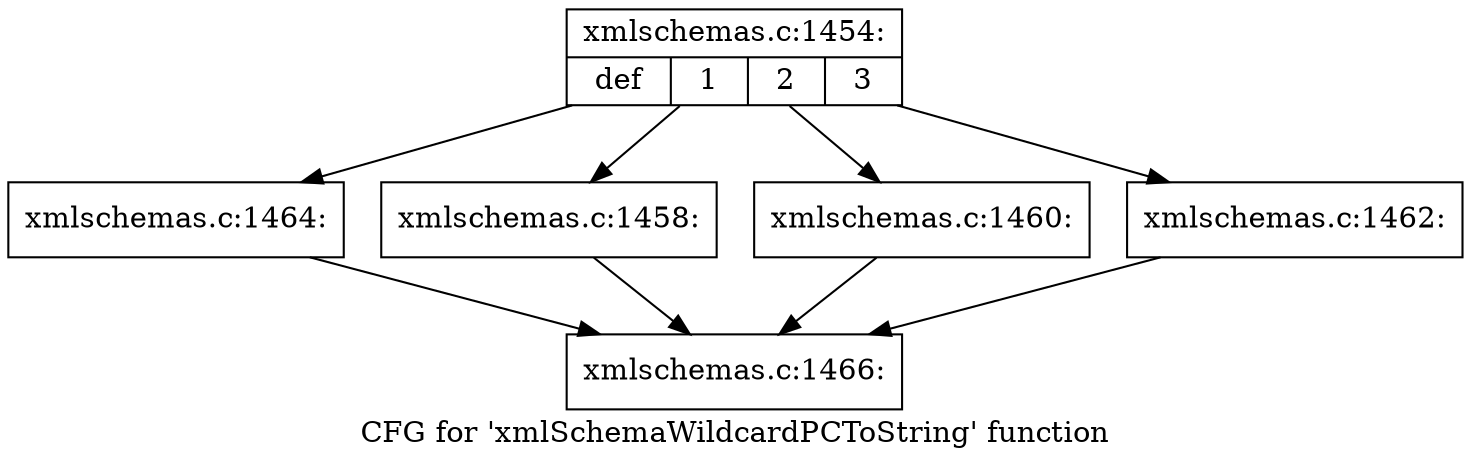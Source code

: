 digraph "CFG for 'xmlSchemaWildcardPCToString' function" {
	label="CFG for 'xmlSchemaWildcardPCToString' function";

	Node0x4b136c0 [shape=record,label="{xmlschemas.c:1454:|{<s0>def|<s1>1|<s2>2|<s3>3}}"];
	Node0x4b136c0 -> Node0x4be9be0;
	Node0x4b136c0 -> Node0x4be9f20;
	Node0x4b136c0 -> Node0x4becb40;
	Node0x4b136c0 -> Node0x4b3de60;
	Node0x4be9f20 [shape=record,label="{xmlschemas.c:1458:}"];
	Node0x4be9f20 -> Node0x4be9fd0;
	Node0x4becb40 [shape=record,label="{xmlschemas.c:1460:}"];
	Node0x4becb40 -> Node0x4be9fd0;
	Node0x4b3de60 [shape=record,label="{xmlschemas.c:1462:}"];
	Node0x4b3de60 -> Node0x4be9fd0;
	Node0x4be9be0 [shape=record,label="{xmlschemas.c:1464:}"];
	Node0x4be9be0 -> Node0x4be9fd0;
	Node0x4be9fd0 [shape=record,label="{xmlschemas.c:1466:}"];
}
